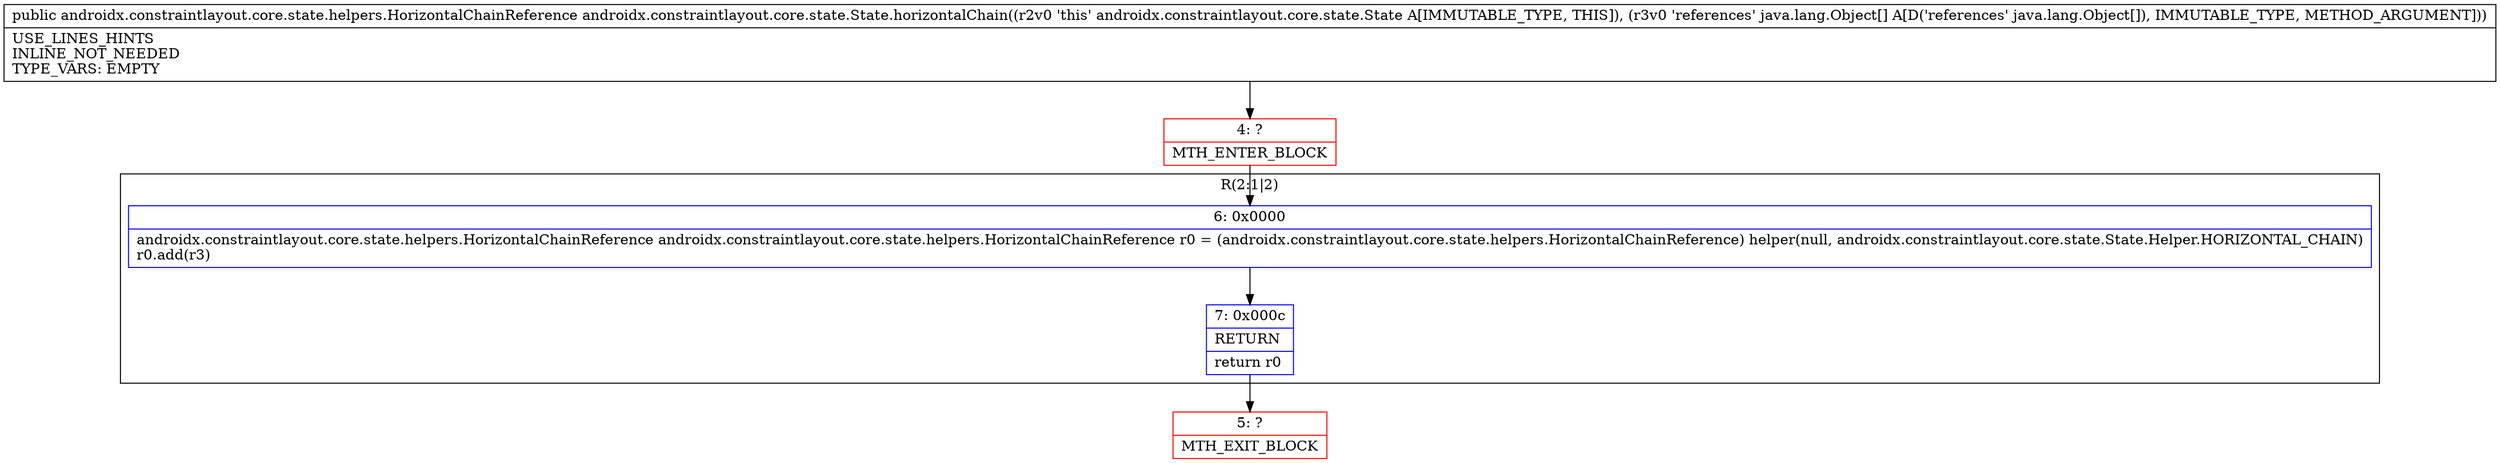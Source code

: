 digraph "CFG forandroidx.constraintlayout.core.state.State.horizontalChain([Ljava\/lang\/Object;)Landroidx\/constraintlayout\/core\/state\/helpers\/HorizontalChainReference;" {
subgraph cluster_Region_1138240979 {
label = "R(2:1|2)";
node [shape=record,color=blue];
Node_6 [shape=record,label="{6\:\ 0x0000|androidx.constraintlayout.core.state.helpers.HorizontalChainReference androidx.constraintlayout.core.state.helpers.HorizontalChainReference r0 = (androidx.constraintlayout.core.state.helpers.HorizontalChainReference) helper(null, androidx.constraintlayout.core.state.State.Helper.HORIZONTAL_CHAIN)\lr0.add(r3)\l}"];
Node_7 [shape=record,label="{7\:\ 0x000c|RETURN\l|return r0\l}"];
}
Node_4 [shape=record,color=red,label="{4\:\ ?|MTH_ENTER_BLOCK\l}"];
Node_5 [shape=record,color=red,label="{5\:\ ?|MTH_EXIT_BLOCK\l}"];
MethodNode[shape=record,label="{public androidx.constraintlayout.core.state.helpers.HorizontalChainReference androidx.constraintlayout.core.state.State.horizontalChain((r2v0 'this' androidx.constraintlayout.core.state.State A[IMMUTABLE_TYPE, THIS]), (r3v0 'references' java.lang.Object[] A[D('references' java.lang.Object[]), IMMUTABLE_TYPE, METHOD_ARGUMENT]))  | USE_LINES_HINTS\lINLINE_NOT_NEEDED\lTYPE_VARS: EMPTY\l}"];
MethodNode -> Node_4;Node_6 -> Node_7;
Node_7 -> Node_5;
Node_4 -> Node_6;
}

